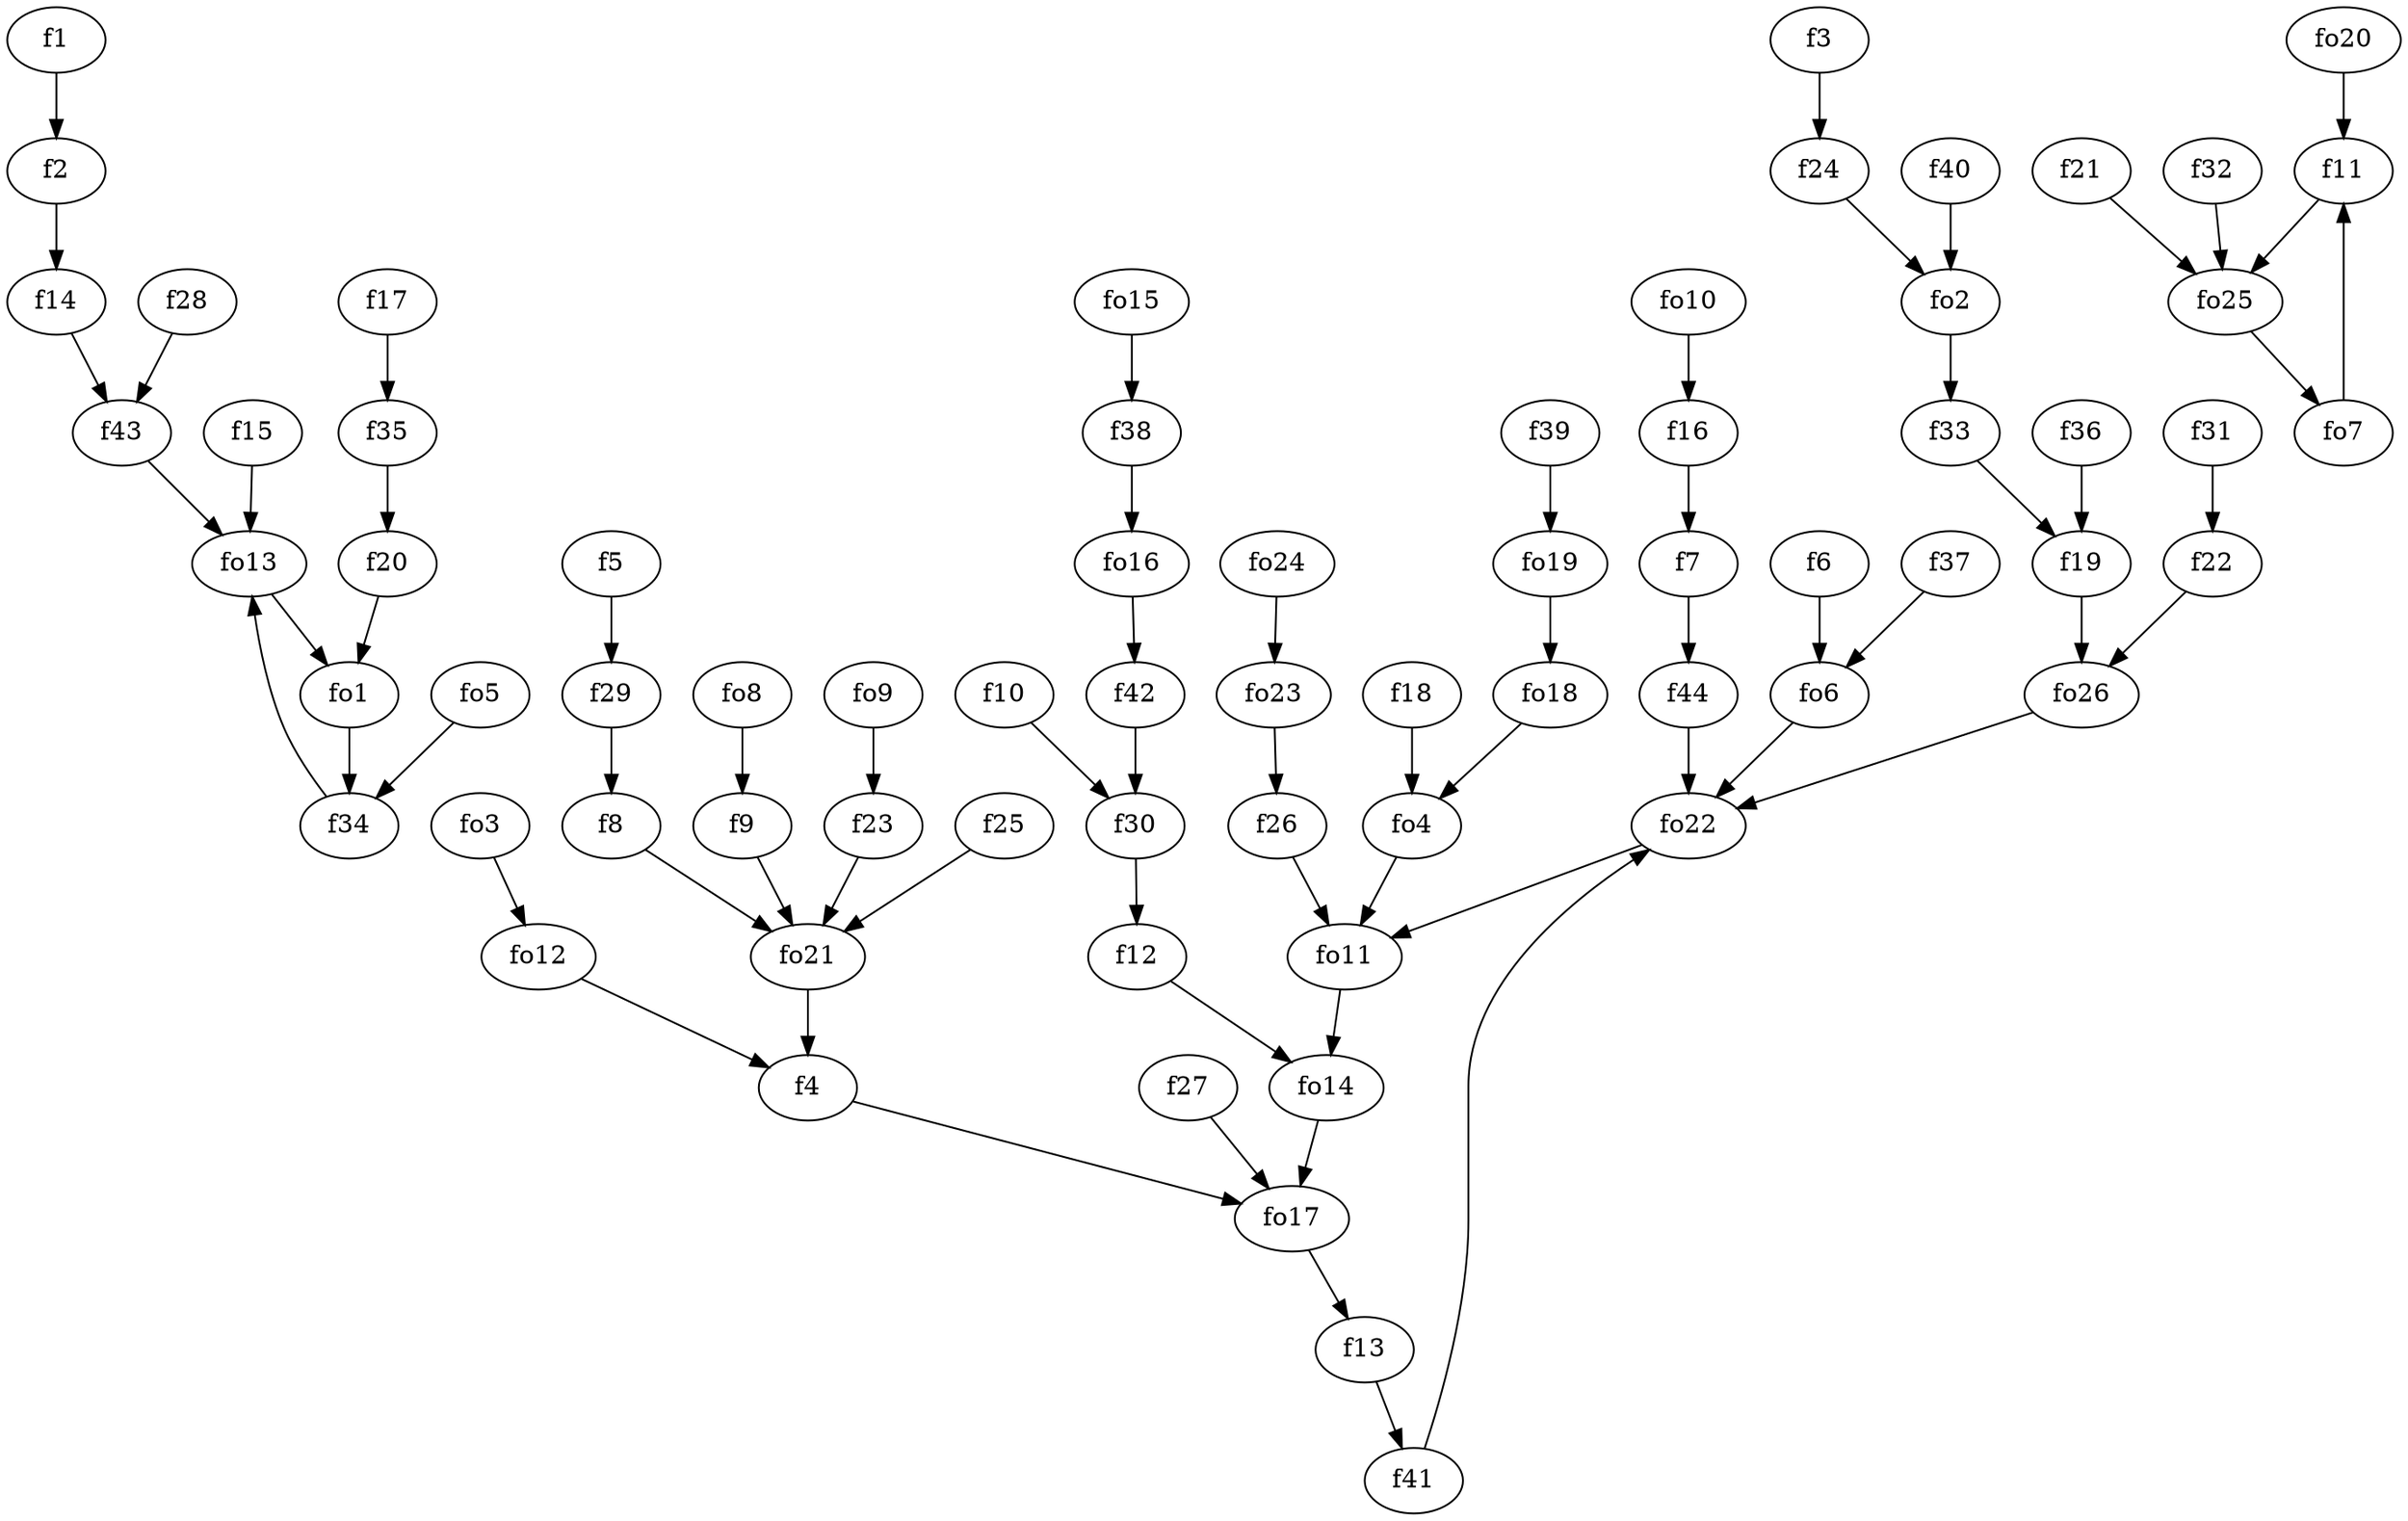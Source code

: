 strict digraph  {
f1;
f2;
f3;
f4;
f5;
f6;
f7;
f8;
f9;
f10;
f11;
f12;
f13;
f14;
f15;
f16;
f17;
f18;
f19;
f20;
f21;
f22;
f23;
f24;
f25;
f26;
f27;
f28;
f29;
f30;
f31;
f32;
f33;
f34;
f35;
f36;
f37;
f38;
f39;
f40;
f41;
f42;
f43;
f44;
fo1;
fo2;
fo3;
fo4;
fo5;
fo6;
fo7;
fo8;
fo9;
fo10;
fo11;
fo12;
fo13;
fo14;
fo15;
fo16;
fo17;
fo18;
fo19;
fo20;
fo21;
fo22;
fo23;
fo24;
fo25;
fo26;
f1 -> f2  [weight=2];
f2 -> f14  [weight=2];
f3 -> f24  [weight=2];
f4 -> fo17  [weight=2];
f5 -> f29  [weight=2];
f6 -> fo6  [weight=2];
f7 -> f44  [weight=2];
f8 -> fo21  [weight=2];
f9 -> fo21  [weight=2];
f10 -> f30  [weight=2];
f11 -> fo25  [weight=2];
f12 -> fo14  [weight=2];
f13 -> f41  [weight=2];
f14 -> f43  [weight=2];
f15 -> fo13  [weight=2];
f16 -> f7  [weight=2];
f17 -> f35  [weight=2];
f18 -> fo4  [weight=2];
f19 -> fo26  [weight=2];
f20 -> fo1  [weight=2];
f21 -> fo25  [weight=2];
f22 -> fo26  [weight=2];
f23 -> fo21  [weight=2];
f24 -> fo2  [weight=2];
f25 -> fo21  [weight=2];
f26 -> fo11  [weight=2];
f27 -> fo17  [weight=2];
f28 -> f43  [weight=2];
f29 -> f8  [weight=2];
f30 -> f12  [weight=2];
f31 -> f22  [weight=2];
f32 -> fo25  [weight=2];
f33 -> f19  [weight=2];
f34 -> fo13  [weight=2];
f35 -> f20  [weight=2];
f36 -> f19  [weight=2];
f37 -> fo6  [weight=2];
f38 -> fo16  [weight=2];
f39 -> fo19  [weight=2];
f40 -> fo2  [weight=2];
f41 -> fo22  [weight=2];
f42 -> f30  [weight=2];
f43 -> fo13  [weight=2];
f44 -> fo22  [weight=2];
fo1 -> f34  [weight=2];
fo2 -> f33  [weight=2];
fo3 -> fo12  [weight=2];
fo4 -> fo11  [weight=2];
fo5 -> f34  [weight=2];
fo6 -> fo22  [weight=2];
fo7 -> f11  [weight=2];
fo8 -> f9  [weight=2];
fo9 -> f23  [weight=2];
fo10 -> f16  [weight=2];
fo11 -> fo14  [weight=2];
fo12 -> f4  [weight=2];
fo13 -> fo1  [weight=2];
fo14 -> fo17  [weight=2];
fo15 -> f38  [weight=2];
fo16 -> f42  [weight=2];
fo17 -> f13  [weight=2];
fo18 -> fo4  [weight=2];
fo19 -> fo18  [weight=2];
fo20 -> f11  [weight=2];
fo21 -> f4  [weight=2];
fo22 -> fo11  [weight=2];
fo23 -> f26  [weight=2];
fo24 -> fo23  [weight=2];
fo25 -> fo7  [weight=2];
fo26 -> fo22  [weight=2];
}
